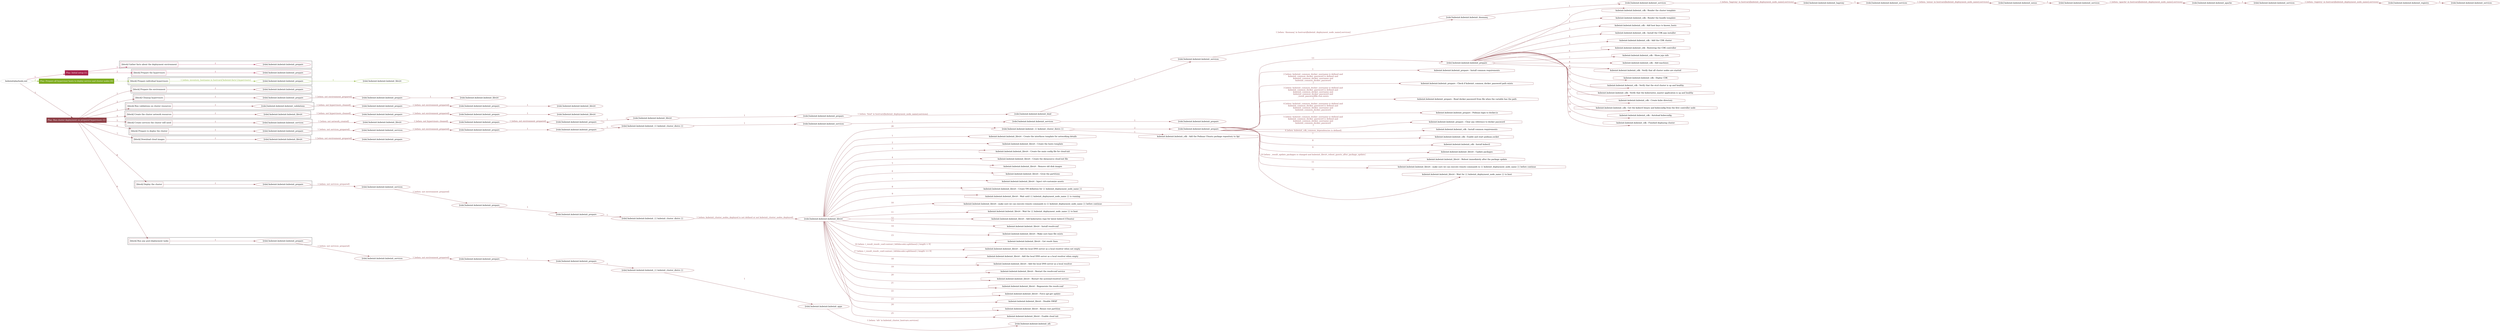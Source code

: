digraph {
	graph [concentrate=true ordering=in rankdir=LR ratio=fill]
	edge [esep=5 sep=10]
	"kubeinit/playbook.yml" [id=root_node style=dotted]
	play_cbe311b7 [label="Play: Initial setup (1)" color="#a8244c" fontcolor="#ffffff" id=play_cbe311b7 shape=box style=filled tooltip=localhost]
	"kubeinit/playbook.yml" -> play_cbe311b7 [label="1 " color="#a8244c" fontcolor="#a8244c" id=edge_cbcd5de9 labeltooltip="1 " tooltip="1 "]
	subgraph "kubeinit.kubeinit.kubeinit_prepare" {
		role_ae6cfdb6 [label="[role] kubeinit.kubeinit.kubeinit_prepare" color="#a8244c" id=role_ae6cfdb6 tooltip="kubeinit.kubeinit.kubeinit_prepare"]
	}
	subgraph "kubeinit.kubeinit.kubeinit_prepare" {
		role_f72061f3 [label="[role] kubeinit.kubeinit.kubeinit_prepare" color="#a8244c" id=role_f72061f3 tooltip="kubeinit.kubeinit.kubeinit_prepare"]
	}
	subgraph "Play: Initial setup (1)" {
		play_cbe311b7 -> block_9e59e21f [label=1 color="#a8244c" fontcolor="#a8244c" id=edge_cc084e26 labeltooltip=1 tooltip=1]
		subgraph cluster_block_9e59e21f {
			block_9e59e21f [label="[block] Gather facts about the deployment environment" color="#a8244c" id=block_9e59e21f labeltooltip="Gather facts about the deployment environment" shape=box tooltip="Gather facts about the deployment environment"]
			block_9e59e21f -> role_ae6cfdb6 [label="1 " color="#a8244c" fontcolor="#a8244c" id=edge_7d4eeceb labeltooltip="1 " tooltip="1 "]
		}
		play_cbe311b7 -> block_f51d89a1 [label=2 color="#a8244c" fontcolor="#a8244c" id=edge_2ed73698 labeltooltip=2 tooltip=2]
		subgraph cluster_block_f51d89a1 {
			block_f51d89a1 [label="[block] Prepare the hypervisors" color="#a8244c" id=block_f51d89a1 labeltooltip="Prepare the hypervisors" shape=box tooltip="Prepare the hypervisors"]
			block_f51d89a1 -> role_f72061f3 [label="1 " color="#a8244c" fontcolor="#a8244c" id=edge_647bdab3 labeltooltip="1 " tooltip="1 "]
		}
	}
	play_10e14248 [label="Play: Prepare all hypervisor hosts to deploy service and cluster nodes (0)" color="#7eac20" fontcolor="#ffffff" id=play_10e14248 shape=box style=filled tooltip="Play: Prepare all hypervisor hosts to deploy service and cluster nodes (0)"]
	"kubeinit/playbook.yml" -> play_10e14248 [label="2 " color="#7eac20" fontcolor="#7eac20" id=edge_b44371dd labeltooltip="2 " tooltip="2 "]
	subgraph "kubeinit.kubeinit.kubeinit_libvirt" {
		role_11a3cd1f [label="[role] kubeinit.kubeinit.kubeinit_libvirt" color="#7eac20" id=role_11a3cd1f tooltip="kubeinit.kubeinit.kubeinit_libvirt"]
	}
	subgraph "kubeinit.kubeinit.kubeinit_prepare" {
		role_c5d262b1 [label="[role] kubeinit.kubeinit.kubeinit_prepare" color="#7eac20" id=role_c5d262b1 tooltip="kubeinit.kubeinit.kubeinit_prepare"]
		role_c5d262b1 -> role_11a3cd1f [label="1 " color="#7eac20" fontcolor="#7eac20" id=edge_fdb4a7c6 labeltooltip="1 " tooltip="1 "]
	}
	subgraph "Play: Prepare all hypervisor hosts to deploy service and cluster nodes (0)" {
		play_10e14248 -> block_4fa0911a [label=1 color="#7eac20" fontcolor="#7eac20" id=edge_1b68d0ba labeltooltip=1 tooltip=1]
		subgraph cluster_block_4fa0911a {
			block_4fa0911a [label="[block] Prepare individual hypervisors" color="#7eac20" id=block_4fa0911a labeltooltip="Prepare individual hypervisors" shape=box tooltip="Prepare individual hypervisors"]
			block_4fa0911a -> role_c5d262b1 [label="1 [when: inventory_hostname in hostvars['kubeinit-facts'].hypervisors]" color="#7eac20" fontcolor="#7eac20" id=edge_bceb9c84 labeltooltip="1 [when: inventory_hostname in hostvars['kubeinit-facts'].hypervisors]" tooltip="1 [when: inventory_hostname in hostvars['kubeinit-facts'].hypervisors]"]
		}
	}
	play_73b942e3 [label="Play: Run cluster deployment on prepared hypervisors (1)" color="#8d3f46" fontcolor="#ffffff" id=play_73b942e3 shape=box style=filled tooltip=localhost]
	"kubeinit/playbook.yml" -> play_73b942e3 [label="3 " color="#8d3f46" fontcolor="#8d3f46" id=edge_1da8d1e5 labeltooltip="3 " tooltip="3 "]
	subgraph "kubeinit.kubeinit.kubeinit_prepare" {
		role_de677f0a [label="[role] kubeinit.kubeinit.kubeinit_prepare" color="#8d3f46" id=role_de677f0a tooltip="kubeinit.kubeinit.kubeinit_prepare"]
	}
	subgraph "kubeinit.kubeinit.kubeinit_libvirt" {
		role_13214894 [label="[role] kubeinit.kubeinit.kubeinit_libvirt" color="#8d3f46" id=role_13214894 tooltip="kubeinit.kubeinit.kubeinit_libvirt"]
	}
	subgraph "kubeinit.kubeinit.kubeinit_prepare" {
		role_0a374a46 [label="[role] kubeinit.kubeinit.kubeinit_prepare" color="#8d3f46" id=role_0a374a46 tooltip="kubeinit.kubeinit.kubeinit_prepare"]
		role_0a374a46 -> role_13214894 [label="1 " color="#8d3f46" fontcolor="#8d3f46" id=edge_d9fead77 labeltooltip="1 " tooltip="1 "]
	}
	subgraph "kubeinit.kubeinit.kubeinit_prepare" {
		role_d8f64f5d [label="[role] kubeinit.kubeinit.kubeinit_prepare" color="#8d3f46" id=role_d8f64f5d tooltip="kubeinit.kubeinit.kubeinit_prepare"]
		role_d8f64f5d -> role_0a374a46 [label="1 [when: not environment_prepared]" color="#8d3f46" fontcolor="#8d3f46" id=edge_cd46ca95 labeltooltip="1 [when: not environment_prepared]" tooltip="1 [when: not environment_prepared]"]
	}
	subgraph "kubeinit.kubeinit.kubeinit_libvirt" {
		role_0c1b272f [label="[role] kubeinit.kubeinit.kubeinit_libvirt" color="#8d3f46" id=role_0c1b272f tooltip="kubeinit.kubeinit.kubeinit_libvirt"]
	}
	subgraph "kubeinit.kubeinit.kubeinit_prepare" {
		role_38345d04 [label="[role] kubeinit.kubeinit.kubeinit_prepare" color="#8d3f46" id=role_38345d04 tooltip="kubeinit.kubeinit.kubeinit_prepare"]
		role_38345d04 -> role_0c1b272f [label="1 " color="#8d3f46" fontcolor="#8d3f46" id=edge_3abd82e1 labeltooltip="1 " tooltip="1 "]
	}
	subgraph "kubeinit.kubeinit.kubeinit_prepare" {
		role_b32747cd [label="[role] kubeinit.kubeinit.kubeinit_prepare" color="#8d3f46" id=role_b32747cd tooltip="kubeinit.kubeinit.kubeinit_prepare"]
		role_b32747cd -> role_38345d04 [label="1 [when: not environment_prepared]" color="#8d3f46" fontcolor="#8d3f46" id=edge_08ddd37b labeltooltip="1 [when: not environment_prepared]" tooltip="1 [when: not environment_prepared]"]
	}
	subgraph "kubeinit.kubeinit.kubeinit_validations" {
		role_4da7afc8 [label="[role] kubeinit.kubeinit.kubeinit_validations" color="#8d3f46" id=role_4da7afc8 tooltip="kubeinit.kubeinit.kubeinit_validations"]
		role_4da7afc8 -> role_b32747cd [label="1 [when: not hypervisors_cleaned]" color="#8d3f46" fontcolor="#8d3f46" id=edge_e980e703 labeltooltip="1 [when: not hypervisors_cleaned]" tooltip="1 [when: not hypervisors_cleaned]"]
	}
	subgraph "kubeinit.kubeinit.kubeinit_libvirt" {
		role_c41beb47 [label="[role] kubeinit.kubeinit.kubeinit_libvirt" color="#8d3f46" id=role_c41beb47 tooltip="kubeinit.kubeinit.kubeinit_libvirt"]
	}
	subgraph "kubeinit.kubeinit.kubeinit_prepare" {
		role_499c8e4d [label="[role] kubeinit.kubeinit.kubeinit_prepare" color="#8d3f46" id=role_499c8e4d tooltip="kubeinit.kubeinit.kubeinit_prepare"]
		role_499c8e4d -> role_c41beb47 [label="1 " color="#8d3f46" fontcolor="#8d3f46" id=edge_33dc2b75 labeltooltip="1 " tooltip="1 "]
	}
	subgraph "kubeinit.kubeinit.kubeinit_prepare" {
		role_348c8c3e [label="[role] kubeinit.kubeinit.kubeinit_prepare" color="#8d3f46" id=role_348c8c3e tooltip="kubeinit.kubeinit.kubeinit_prepare"]
		role_348c8c3e -> role_499c8e4d [label="1 [when: not environment_prepared]" color="#8d3f46" fontcolor="#8d3f46" id=edge_af8f1fc4 labeltooltip="1 [when: not environment_prepared]" tooltip="1 [when: not environment_prepared]"]
	}
	subgraph "kubeinit.kubeinit.kubeinit_libvirt" {
		role_5794632e [label="[role] kubeinit.kubeinit.kubeinit_libvirt" color="#8d3f46" id=role_5794632e tooltip="kubeinit.kubeinit.kubeinit_libvirt"]
		role_5794632e -> role_348c8c3e [label="1 [when: not hypervisors_cleaned]" color="#8d3f46" fontcolor="#8d3f46" id=edge_4f0a78a0 labeltooltip="1 [when: not hypervisors_cleaned]" tooltip="1 [when: not hypervisors_cleaned]"]
	}
	subgraph "kubeinit.kubeinit.kubeinit_services" {
		role_b8e4014d [label="[role] kubeinit.kubeinit.kubeinit_services" color="#8d3f46" id=role_b8e4014d tooltip="kubeinit.kubeinit.kubeinit_services"]
	}
	subgraph "kubeinit.kubeinit.kubeinit_registry" {
		role_8838bd39 [label="[role] kubeinit.kubeinit.kubeinit_registry" color="#8d3f46" id=role_8838bd39 tooltip="kubeinit.kubeinit.kubeinit_registry"]
		role_8838bd39 -> role_b8e4014d [label="1 " color="#8d3f46" fontcolor="#8d3f46" id=edge_a4e2fc4f labeltooltip="1 " tooltip="1 "]
	}
	subgraph "kubeinit.kubeinit.kubeinit_services" {
		role_5634eab2 [label="[role] kubeinit.kubeinit.kubeinit_services" color="#8d3f46" id=role_5634eab2 tooltip="kubeinit.kubeinit.kubeinit_services"]
		role_5634eab2 -> role_8838bd39 [label="1 [when: 'registry' in hostvars[kubeinit_deployment_node_name].services]" color="#8d3f46" fontcolor="#8d3f46" id=edge_e9eacb43 labeltooltip="1 [when: 'registry' in hostvars[kubeinit_deployment_node_name].services]" tooltip="1 [when: 'registry' in hostvars[kubeinit_deployment_node_name].services]"]
	}
	subgraph "kubeinit.kubeinit.kubeinit_apache" {
		role_17596a66 [label="[role] kubeinit.kubeinit.kubeinit_apache" color="#8d3f46" id=role_17596a66 tooltip="kubeinit.kubeinit.kubeinit_apache"]
		role_17596a66 -> role_5634eab2 [label="1 " color="#8d3f46" fontcolor="#8d3f46" id=edge_ec93b4b1 labeltooltip="1 " tooltip="1 "]
	}
	subgraph "kubeinit.kubeinit.kubeinit_services" {
		role_6092bd5a [label="[role] kubeinit.kubeinit.kubeinit_services" color="#8d3f46" id=role_6092bd5a tooltip="kubeinit.kubeinit.kubeinit_services"]
		role_6092bd5a -> role_17596a66 [label="1 [when: 'apache' in hostvars[kubeinit_deployment_node_name].services]" color="#8d3f46" fontcolor="#8d3f46" id=edge_3b61a75d labeltooltip="1 [when: 'apache' in hostvars[kubeinit_deployment_node_name].services]" tooltip="1 [when: 'apache' in hostvars[kubeinit_deployment_node_name].services]"]
	}
	subgraph "kubeinit.kubeinit.kubeinit_nexus" {
		role_d3aba998 [label="[role] kubeinit.kubeinit.kubeinit_nexus" color="#8d3f46" id=role_d3aba998 tooltip="kubeinit.kubeinit.kubeinit_nexus"]
		role_d3aba998 -> role_6092bd5a [label="1 " color="#8d3f46" fontcolor="#8d3f46" id=edge_1aac53cb labeltooltip="1 " tooltip="1 "]
	}
	subgraph "kubeinit.kubeinit.kubeinit_services" {
		role_e2b1d062 [label="[role] kubeinit.kubeinit.kubeinit_services" color="#8d3f46" id=role_e2b1d062 tooltip="kubeinit.kubeinit.kubeinit_services"]
		role_e2b1d062 -> role_d3aba998 [label="1 [when: 'nexus' in hostvars[kubeinit_deployment_node_name].services]" color="#8d3f46" fontcolor="#8d3f46" id=edge_af476bed labeltooltip="1 [when: 'nexus' in hostvars[kubeinit_deployment_node_name].services]" tooltip="1 [when: 'nexus' in hostvars[kubeinit_deployment_node_name].services]"]
	}
	subgraph "kubeinit.kubeinit.kubeinit_haproxy" {
		role_4ab1a770 [label="[role] kubeinit.kubeinit.kubeinit_haproxy" color="#8d3f46" id=role_4ab1a770 tooltip="kubeinit.kubeinit.kubeinit_haproxy"]
		role_4ab1a770 -> role_e2b1d062 [label="1 " color="#8d3f46" fontcolor="#8d3f46" id=edge_3424b82e labeltooltip="1 " tooltip="1 "]
	}
	subgraph "kubeinit.kubeinit.kubeinit_services" {
		role_86e7b391 [label="[role] kubeinit.kubeinit.kubeinit_services" color="#8d3f46" id=role_86e7b391 tooltip="kubeinit.kubeinit.kubeinit_services"]
		role_86e7b391 -> role_4ab1a770 [label="1 [when: 'haproxy' in hostvars[kubeinit_deployment_node_name].services]" color="#8d3f46" fontcolor="#8d3f46" id=edge_3c4f357e labeltooltip="1 [when: 'haproxy' in hostvars[kubeinit_deployment_node_name].services]" tooltip="1 [when: 'haproxy' in hostvars[kubeinit_deployment_node_name].services]"]
	}
	subgraph "kubeinit.kubeinit.kubeinit_dnsmasq" {
		role_d9163dbf [label="[role] kubeinit.kubeinit.kubeinit_dnsmasq" color="#8d3f46" id=role_d9163dbf tooltip="kubeinit.kubeinit.kubeinit_dnsmasq"]
		role_d9163dbf -> role_86e7b391 [label="1 " color="#8d3f46" fontcolor="#8d3f46" id=edge_97bcaf39 labeltooltip="1 " tooltip="1 "]
	}
	subgraph "kubeinit.kubeinit.kubeinit_services" {
		role_04327e27 [label="[role] kubeinit.kubeinit.kubeinit_services" color="#8d3f46" id=role_04327e27 tooltip="kubeinit.kubeinit.kubeinit_services"]
		role_04327e27 -> role_d9163dbf [label="1 [when: 'dnsmasq' in hostvars[kubeinit_deployment_node_name].services]" color="#8d3f46" fontcolor="#8d3f46" id=edge_284f6b77 labeltooltip="1 [when: 'dnsmasq' in hostvars[kubeinit_deployment_node_name].services]" tooltip="1 [when: 'dnsmasq' in hostvars[kubeinit_deployment_node_name].services]"]
	}
	subgraph "kubeinit.kubeinit.kubeinit_bind" {
		role_ccc7d96c [label="[role] kubeinit.kubeinit.kubeinit_bind" color="#8d3f46" id=role_ccc7d96c tooltip="kubeinit.kubeinit.kubeinit_bind"]
		role_ccc7d96c -> role_04327e27 [label="1 " color="#8d3f46" fontcolor="#8d3f46" id=edge_d3854ee3 labeltooltip="1 " tooltip="1 "]
	}
	subgraph "kubeinit.kubeinit.kubeinit_prepare" {
		role_86efae48 [label="[role] kubeinit.kubeinit.kubeinit_prepare" color="#8d3f46" id=role_86efae48 tooltip="kubeinit.kubeinit.kubeinit_prepare"]
		role_86efae48 -> role_ccc7d96c [label="1 [when: 'bind' in hostvars[kubeinit_deployment_node_name].services]" color="#8d3f46" fontcolor="#8d3f46" id=edge_f261c4dc labeltooltip="1 [when: 'bind' in hostvars[kubeinit_deployment_node_name].services]" tooltip="1 [when: 'bind' in hostvars[kubeinit_deployment_node_name].services]"]
	}
	subgraph "kubeinit.kubeinit.kubeinit_libvirt" {
		role_4594038a [label="[role] kubeinit.kubeinit.kubeinit_libvirt" color="#8d3f46" id=role_4594038a tooltip="kubeinit.kubeinit.kubeinit_libvirt"]
		role_4594038a -> role_86efae48 [label="1 " color="#8d3f46" fontcolor="#8d3f46" id=edge_c798eca1 labeltooltip="1 " tooltip="1 "]
	}
	subgraph "kubeinit.kubeinit.kubeinit_prepare" {
		role_a6f9af6c [label="[role] kubeinit.kubeinit.kubeinit_prepare" color="#8d3f46" id=role_a6f9af6c tooltip="kubeinit.kubeinit.kubeinit_prepare"]
		role_a6f9af6c -> role_4594038a [label="1 " color="#8d3f46" fontcolor="#8d3f46" id=edge_ff04621d labeltooltip="1 " tooltip="1 "]
	}
	subgraph "kubeinit.kubeinit.kubeinit_prepare" {
		role_09833595 [label="[role] kubeinit.kubeinit.kubeinit_prepare" color="#8d3f46" id=role_09833595 tooltip="kubeinit.kubeinit.kubeinit_prepare"]
		role_09833595 -> role_a6f9af6c [label="1 [when: not environment_prepared]" color="#8d3f46" fontcolor="#8d3f46" id=edge_bde5966e labeltooltip="1 [when: not environment_prepared]" tooltip="1 [when: not environment_prepared]"]
	}
	subgraph "kubeinit.kubeinit.kubeinit_libvirt" {
		role_3f6e6fa9 [label="[role] kubeinit.kubeinit.kubeinit_libvirt" color="#8d3f46" id=role_3f6e6fa9 tooltip="kubeinit.kubeinit.kubeinit_libvirt"]
		role_3f6e6fa9 -> role_09833595 [label="1 [when: not hypervisors_cleaned]" color="#8d3f46" fontcolor="#8d3f46" id=edge_dadb3c11 labeltooltip="1 [when: not hypervisors_cleaned]" tooltip="1 [when: not hypervisors_cleaned]"]
	}
	subgraph "kubeinit.kubeinit.kubeinit_services" {
		role_2c1ac151 [label="[role] kubeinit.kubeinit.kubeinit_services" color="#8d3f46" id=role_2c1ac151 tooltip="kubeinit.kubeinit.kubeinit_services"]
		role_2c1ac151 -> role_3f6e6fa9 [label="1 [when: not network_created]" color="#8d3f46" fontcolor="#8d3f46" id=edge_a0dad7bc labeltooltip="1 [when: not network_created]" tooltip="1 [when: not network_created]"]
	}
	subgraph "kubeinit.kubeinit.kubeinit_prepare" {
		role_70e6bde9 [label="[role] kubeinit.kubeinit.kubeinit_prepare" color="#8d3f46" id=role_70e6bde9 tooltip="kubeinit.kubeinit.kubeinit_prepare"]
	}
	subgraph "kubeinit.kubeinit.kubeinit_services" {
		role_436db8c5 [label="[role] kubeinit.kubeinit.kubeinit_services" color="#8d3f46" id=role_436db8c5 tooltip="kubeinit.kubeinit.kubeinit_services"]
		role_436db8c5 -> role_70e6bde9 [label="1 " color="#8d3f46" fontcolor="#8d3f46" id=edge_ee162e47 labeltooltip="1 " tooltip="1 "]
	}
	subgraph "kubeinit.kubeinit.kubeinit_services" {
		role_26bed177 [label="[role] kubeinit.kubeinit.kubeinit_services" color="#8d3f46" id=role_26bed177 tooltip="kubeinit.kubeinit.kubeinit_services"]
		role_26bed177 -> role_436db8c5 [label="1 " color="#8d3f46" fontcolor="#8d3f46" id=edge_b3f8887d labeltooltip="1 " tooltip="1 "]
	}
	subgraph "kubeinit.kubeinit.kubeinit_{{ kubeinit_cluster_distro }}" {
		role_f90986b7 [label="[role] kubeinit.kubeinit.kubeinit_{{ kubeinit_cluster_distro }}" color="#8d3f46" id=role_f90986b7 tooltip="kubeinit.kubeinit.kubeinit_{{ kubeinit_cluster_distro }}"]
		role_f90986b7 -> role_26bed177 [label="1 " color="#8d3f46" fontcolor="#8d3f46" id=edge_7cd4b60e labeltooltip="1 " tooltip="1 "]
	}
	subgraph "kubeinit.kubeinit.kubeinit_prepare" {
		role_e6773c16 [label="[role] kubeinit.kubeinit.kubeinit_prepare" color="#8d3f46" id=role_e6773c16 tooltip="kubeinit.kubeinit.kubeinit_prepare"]
		role_e6773c16 -> role_f90986b7 [label="1 " color="#8d3f46" fontcolor="#8d3f46" id=edge_fd27ee39 labeltooltip="1 " tooltip="1 "]
	}
	subgraph "kubeinit.kubeinit.kubeinit_prepare" {
		role_a82cdcdc [label="[role] kubeinit.kubeinit.kubeinit_prepare" color="#8d3f46" id=role_a82cdcdc tooltip="kubeinit.kubeinit.kubeinit_prepare"]
		role_a82cdcdc -> role_e6773c16 [label="1 " color="#8d3f46" fontcolor="#8d3f46" id=edge_98c8e7d7 labeltooltip="1 " tooltip="1 "]
	}
	subgraph "kubeinit.kubeinit.kubeinit_services" {
		role_990dd08f [label="[role] kubeinit.kubeinit.kubeinit_services" color="#8d3f46" id=role_990dd08f tooltip="kubeinit.kubeinit.kubeinit_services"]
		role_990dd08f -> role_a82cdcdc [label="1 [when: not environment_prepared]" color="#8d3f46" fontcolor="#8d3f46" id=edge_13fa9e90 labeltooltip="1 [when: not environment_prepared]" tooltip="1 [when: not environment_prepared]"]
	}
	subgraph "kubeinit.kubeinit.kubeinit_prepare" {
		role_c4b78fcf [label="[role] kubeinit.kubeinit.kubeinit_prepare" color="#8d3f46" id=role_c4b78fcf tooltip="kubeinit.kubeinit.kubeinit_prepare"]
		role_c4b78fcf -> role_990dd08f [label="1 [when: not services_prepared]" color="#8d3f46" fontcolor="#8d3f46" id=edge_0d14a10e labeltooltip="1 [when: not services_prepared]" tooltip="1 [when: not services_prepared]"]
	}
	subgraph "kubeinit.kubeinit.kubeinit_prepare" {
		role_a7556059 [label="[role] kubeinit.kubeinit.kubeinit_prepare" color="#8d3f46" id=role_a7556059 tooltip="kubeinit.kubeinit.kubeinit_prepare"]
	}
	subgraph "kubeinit.kubeinit.kubeinit_libvirt" {
		role_f6e0e811 [label="[role] kubeinit.kubeinit.kubeinit_libvirt" color="#8d3f46" id=role_f6e0e811 tooltip="kubeinit.kubeinit.kubeinit_libvirt"]
		role_f6e0e811 -> role_a7556059 [label="1 [when: not environment_prepared]" color="#8d3f46" fontcolor="#8d3f46" id=edge_e9e77452 labeltooltip="1 [when: not environment_prepared]" tooltip="1 [when: not environment_prepared]"]
	}
	subgraph "kubeinit.kubeinit.kubeinit_prepare" {
		role_6143902e [label="[role] kubeinit.kubeinit.kubeinit_prepare" color="#8d3f46" id=role_6143902e tooltip="kubeinit.kubeinit.kubeinit_prepare"]
		task_4c3941ea [label="kubeinit.kubeinit.kubeinit_cdk : Render the cluster template" color="#8d3f46" id=task_4c3941ea shape=octagon tooltip="kubeinit.kubeinit.kubeinit_cdk : Render the cluster template"]
		role_6143902e -> task_4c3941ea [label="1 " color="#8d3f46" fontcolor="#8d3f46" id=edge_3fbb9b1c labeltooltip="1 " tooltip="1 "]
		task_4d4be6be [label="kubeinit.kubeinit.kubeinit_cdk : Render the bundle template" color="#8d3f46" id=task_4d4be6be shape=octagon tooltip="kubeinit.kubeinit.kubeinit_cdk : Render the bundle template"]
		role_6143902e -> task_4d4be6be [label="2 " color="#8d3f46" fontcolor="#8d3f46" id=edge_0a9908af labeltooltip="2 " tooltip="2 "]
		task_cb6e36b5 [label="kubeinit.kubeinit.kubeinit_cdk : Add host keys to known_hosts" color="#8d3f46" id=task_cb6e36b5 shape=octagon tooltip="kubeinit.kubeinit.kubeinit_cdk : Add host keys to known_hosts"]
		role_6143902e -> task_cb6e36b5 [label="3 " color="#8d3f46" fontcolor="#8d3f46" id=edge_9e86971e labeltooltip="3 " tooltip="3 "]
		task_50efc0fb [label="kubeinit.kubeinit.kubeinit_cdk : Install the CDK juju installer" color="#8d3f46" id=task_50efc0fb shape=octagon tooltip="kubeinit.kubeinit.kubeinit_cdk : Install the CDK juju installer"]
		role_6143902e -> task_50efc0fb [label="4 " color="#8d3f46" fontcolor="#8d3f46" id=edge_14b4803e labeltooltip="4 " tooltip="4 "]
		task_d0d2592f [label="kubeinit.kubeinit.kubeinit_cdk : Add the CDK cluster" color="#8d3f46" id=task_d0d2592f shape=octagon tooltip="kubeinit.kubeinit.kubeinit_cdk : Add the CDK cluster"]
		role_6143902e -> task_d0d2592f [label="5 " color="#8d3f46" fontcolor="#8d3f46" id=edge_1f0b5195 labeltooltip="5 " tooltip="5 "]
		task_1a9b5c3d [label="kubeinit.kubeinit.kubeinit_cdk : Bootstrap the CDK controller" color="#8d3f46" id=task_1a9b5c3d shape=octagon tooltip="kubeinit.kubeinit.kubeinit_cdk : Bootstrap the CDK controller"]
		role_6143902e -> task_1a9b5c3d [label="6 " color="#8d3f46" fontcolor="#8d3f46" id=edge_5f6677e3 labeltooltip="6 " tooltip="6 "]
		task_b253ae9e [label="kubeinit.kubeinit.kubeinit_cdk : Show juju info" color="#8d3f46" id=task_b253ae9e shape=octagon tooltip="kubeinit.kubeinit.kubeinit_cdk : Show juju info"]
		role_6143902e -> task_b253ae9e [label="7 " color="#8d3f46" fontcolor="#8d3f46" id=edge_2636e434 labeltooltip="7 " tooltip="7 "]
		task_08b69ec3 [label="kubeinit.kubeinit.kubeinit_cdk : Add machines" color="#8d3f46" id=task_08b69ec3 shape=octagon tooltip="kubeinit.kubeinit.kubeinit_cdk : Add machines"]
		role_6143902e -> task_08b69ec3 [label="8 " color="#8d3f46" fontcolor="#8d3f46" id=edge_868ead7d labeltooltip="8 " tooltip="8 "]
		task_64691341 [label="kubeinit.kubeinit.kubeinit_cdk : Verify that all cluster nodes are started" color="#8d3f46" id=task_64691341 shape=octagon tooltip="kubeinit.kubeinit.kubeinit_cdk : Verify that all cluster nodes are started"]
		role_6143902e -> task_64691341 [label="9 " color="#8d3f46" fontcolor="#8d3f46" id=edge_1c490bce labeltooltip="9 " tooltip="9 "]
		task_cd089964 [label="kubeinit.kubeinit.kubeinit_cdk : Deploy CDK" color="#8d3f46" id=task_cd089964 shape=octagon tooltip="kubeinit.kubeinit.kubeinit_cdk : Deploy CDK"]
		role_6143902e -> task_cd089964 [label="10 " color="#8d3f46" fontcolor="#8d3f46" id=edge_9d5527d2 labeltooltip="10 " tooltip="10 "]
		task_0df18c77 [label="kubeinit.kubeinit.kubeinit_cdk : Verify that the etcd cluster is up and healthy" color="#8d3f46" id=task_0df18c77 shape=octagon tooltip="kubeinit.kubeinit.kubeinit_cdk : Verify that the etcd cluster is up and healthy"]
		role_6143902e -> task_0df18c77 [label="11 " color="#8d3f46" fontcolor="#8d3f46" id=edge_e8daeb39 labeltooltip="11 " tooltip="11 "]
		task_f070142a [label="kubeinit.kubeinit.kubeinit_cdk : Verify that the kubernetes_master application is up and healthy" color="#8d3f46" id=task_f070142a shape=octagon tooltip="kubeinit.kubeinit.kubeinit_cdk : Verify that the kubernetes_master application is up and healthy"]
		role_6143902e -> task_f070142a [label="12 " color="#8d3f46" fontcolor="#8d3f46" id=edge_4de12556 labeltooltip="12 " tooltip="12 "]
		task_9ce62f6c [label="kubeinit.kubeinit.kubeinit_cdk : Create kube directory" color="#8d3f46" id=task_9ce62f6c shape=octagon tooltip="kubeinit.kubeinit.kubeinit_cdk : Create kube directory"]
		role_6143902e -> task_9ce62f6c [label="13 " color="#8d3f46" fontcolor="#8d3f46" id=edge_310711a6 labeltooltip="13 " tooltip="13 "]
		task_840ff112 [label="kubeinit.kubeinit.kubeinit_cdk : Get the kubectl binary and kubeconfig from the first controller node" color="#8d3f46" id=task_840ff112 shape=octagon tooltip="kubeinit.kubeinit.kubeinit_cdk : Get the kubectl binary and kubeconfig from the first controller node"]
		role_6143902e -> task_840ff112 [label="14 " color="#8d3f46" fontcolor="#8d3f46" id=edge_18ad6d75 labeltooltip="14 " tooltip="14 "]
		task_21be0ffc [label="kubeinit.kubeinit.kubeinit_cdk : Autoload kubeconfig" color="#8d3f46" id=task_21be0ffc shape=octagon tooltip="kubeinit.kubeinit.kubeinit_cdk : Autoload kubeconfig"]
		role_6143902e -> task_21be0ffc [label="15 " color="#8d3f46" fontcolor="#8d3f46" id=edge_f4a53ec9 labeltooltip="15 " tooltip="15 "]
		task_e5560c33 [label="kubeinit.kubeinit.kubeinit_cdk : Finished deploying cluster" color="#8d3f46" id=task_e5560c33 shape=octagon tooltip="kubeinit.kubeinit.kubeinit_cdk : Finished deploying cluster"]
		role_6143902e -> task_e5560c33 [label="16 " color="#8d3f46" fontcolor="#8d3f46" id=edge_01d3a4d3 labeltooltip="16 " tooltip="16 "]
	}
	subgraph "kubeinit.kubeinit.kubeinit_prepare" {
		role_b7f59d35 [label="[role] kubeinit.kubeinit.kubeinit_prepare" color="#8d3f46" id=role_b7f59d35 tooltip="kubeinit.kubeinit.kubeinit_prepare"]
		task_ac194ad5 [label="kubeinit.kubeinit.kubeinit_prepare : Install common requirements" color="#8d3f46" id=task_ac194ad5 shape=octagon tooltip="kubeinit.kubeinit.kubeinit_prepare : Install common requirements"]
		role_b7f59d35 -> task_ac194ad5 [label="1 " color="#8d3f46" fontcolor="#8d3f46" id=edge_60687169 labeltooltip="1 " tooltip="1 "]
		task_15c667ae [label="kubeinit.kubeinit.kubeinit_prepare : Check if kubeinit_common_docker_password path exists" color="#8d3f46" id=task_15c667ae shape=octagon tooltip="kubeinit.kubeinit.kubeinit_prepare : Check if kubeinit_common_docker_password path exists"]
		role_b7f59d35 -> task_15c667ae [label="2 [when: kubeinit_common_docker_username is defined and
kubeinit_common_docker_password is defined and
kubeinit_common_docker_username and
kubeinit_common_docker_password
]" color="#8d3f46" fontcolor="#8d3f46" id=edge_22544d2a labeltooltip="2 [when: kubeinit_common_docker_username is defined and
kubeinit_common_docker_password is defined and
kubeinit_common_docker_username and
kubeinit_common_docker_password
]" tooltip="2 [when: kubeinit_common_docker_username is defined and
kubeinit_common_docker_password is defined and
kubeinit_common_docker_username and
kubeinit_common_docker_password
]"]
		task_38469d9b [label="kubeinit.kubeinit.kubeinit_prepare : Read docker password from file when the variable has the path" color="#8d3f46" id=task_38469d9b shape=octagon tooltip="kubeinit.kubeinit.kubeinit_prepare : Read docker password from file when the variable has the path"]
		role_b7f59d35 -> task_38469d9b [label="3 [when: kubeinit_common_docker_username is defined and
kubeinit_common_docker_password is defined and
kubeinit_common_docker_username and
kubeinit_common_docker_password and
_result_passwordfile.stat.exists
]" color="#8d3f46" fontcolor="#8d3f46" id=edge_c1b88974 labeltooltip="3 [when: kubeinit_common_docker_username is defined and
kubeinit_common_docker_password is defined and
kubeinit_common_docker_username and
kubeinit_common_docker_password and
_result_passwordfile.stat.exists
]" tooltip="3 [when: kubeinit_common_docker_username is defined and
kubeinit_common_docker_password is defined and
kubeinit_common_docker_username and
kubeinit_common_docker_password and
_result_passwordfile.stat.exists
]"]
		task_e5fbb079 [label="kubeinit.kubeinit.kubeinit_prepare : Podman login to docker.io" color="#8d3f46" id=task_e5fbb079 shape=octagon tooltip="kubeinit.kubeinit.kubeinit_prepare : Podman login to docker.io"]
		role_b7f59d35 -> task_e5fbb079 [label="4 [when: kubeinit_common_docker_username is defined and
kubeinit_common_docker_password is defined and
kubeinit_common_docker_username and
kubeinit_common_docker_password
]" color="#8d3f46" fontcolor="#8d3f46" id=edge_d83aab1e labeltooltip="4 [when: kubeinit_common_docker_username is defined and
kubeinit_common_docker_password is defined and
kubeinit_common_docker_username and
kubeinit_common_docker_password
]" tooltip="4 [when: kubeinit_common_docker_username is defined and
kubeinit_common_docker_password is defined and
kubeinit_common_docker_username and
kubeinit_common_docker_password
]"]
		task_17c3074a [label="kubeinit.kubeinit.kubeinit_prepare : Clear any reference to docker password" color="#8d3f46" id=task_17c3074a shape=octagon tooltip="kubeinit.kubeinit.kubeinit_prepare : Clear any reference to docker password"]
		role_b7f59d35 -> task_17c3074a [label="5 [when: kubeinit_common_docker_username is defined and
kubeinit_common_docker_password is defined and
kubeinit_common_docker_username and
kubeinit_common_docker_password
]" color="#8d3f46" fontcolor="#8d3f46" id=edge_4d63225a labeltooltip="5 [when: kubeinit_common_docker_username is defined and
kubeinit_common_docker_password is defined and
kubeinit_common_docker_username and
kubeinit_common_docker_password
]" tooltip="5 [when: kubeinit_common_docker_username is defined and
kubeinit_common_docker_password is defined and
kubeinit_common_docker_username and
kubeinit_common_docker_password
]"]
		task_f0493f46 [label="kubeinit.kubeinit.kubeinit_cdk : Install common requirements" color="#8d3f46" id=task_f0493f46 shape=octagon tooltip="kubeinit.kubeinit.kubeinit_cdk : Install common requirements"]
		role_b7f59d35 -> task_f0493f46 [label="6 [when: kubeinit_cdk_common_dependencies is defined]" color="#8d3f46" fontcolor="#8d3f46" id=edge_7bf9ee3e labeltooltip="6 [when: kubeinit_cdk_common_dependencies is defined]" tooltip="6 [when: kubeinit_cdk_common_dependencies is defined]"]
		task_d617497a [label="kubeinit.kubeinit.kubeinit_cdk : Enable and start podman.socket" color="#8d3f46" id=task_d617497a shape=octagon tooltip="kubeinit.kubeinit.kubeinit_cdk : Enable and start podman.socket"]
		role_b7f59d35 -> task_d617497a [label="7 " color="#8d3f46" fontcolor="#8d3f46" id=edge_40621484 labeltooltip="7 " tooltip="7 "]
		task_cdc6feb0 [label="kubeinit.kubeinit.kubeinit_cdk : Install kubectl" color="#8d3f46" id=task_cdc6feb0 shape=octagon tooltip="kubeinit.kubeinit.kubeinit_cdk : Install kubectl"]
		role_b7f59d35 -> task_cdc6feb0 [label="8 " color="#8d3f46" fontcolor="#8d3f46" id=edge_ad605ec1 labeltooltip="8 " tooltip="8 "]
		task_aeebe5fa [label="kubeinit.kubeinit.kubeinit_libvirt : Update packages" color="#8d3f46" id=task_aeebe5fa shape=octagon tooltip="kubeinit.kubeinit.kubeinit_libvirt : Update packages"]
		role_b7f59d35 -> task_aeebe5fa [label="9 " color="#8d3f46" fontcolor="#8d3f46" id=edge_1cbcc149 labeltooltip="9 " tooltip="9 "]
		task_6a14867e [label="kubeinit.kubeinit.kubeinit_libvirt : Reboot immediately after the package update" color="#8d3f46" id=task_6a14867e shape=octagon tooltip="kubeinit.kubeinit.kubeinit_libvirt : Reboot immediately after the package update"]
		role_b7f59d35 -> task_6a14867e [label="10 [when: _result_update_packages is changed and kubeinit_libvirt_reboot_guests_after_package_update]" color="#8d3f46" fontcolor="#8d3f46" id=edge_659483d6 labeltooltip="10 [when: _result_update_packages is changed and kubeinit_libvirt_reboot_guests_after_package_update]" tooltip="10 [when: _result_update_packages is changed and kubeinit_libvirt_reboot_guests_after_package_update]"]
		task_f8be293c [label="kubeinit.kubeinit.kubeinit_libvirt : make sure we can execute remote commands in {{ kubeinit_deployment_node_name }} before continue" color="#8d3f46" id=task_f8be293c shape=octagon tooltip="kubeinit.kubeinit.kubeinit_libvirt : make sure we can execute remote commands in {{ kubeinit_deployment_node_name }} before continue"]
		role_b7f59d35 -> task_f8be293c [label="11 " color="#8d3f46" fontcolor="#8d3f46" id=edge_5d793208 labeltooltip="11 " tooltip="11 "]
		task_a4f13103 [label="kubeinit.kubeinit.kubeinit_libvirt : Wait for {{ kubeinit_deployment_node_name }} to boot" color="#8d3f46" id=task_a4f13103 shape=octagon tooltip="kubeinit.kubeinit.kubeinit_libvirt : Wait for {{ kubeinit_deployment_node_name }} to boot"]
		role_b7f59d35 -> task_a4f13103 [label="12 " color="#8d3f46" fontcolor="#8d3f46" id=edge_4c294af6 labeltooltip="12 " tooltip="12 "]
		role_b7f59d35 -> role_6143902e [label="13 " color="#8d3f46" fontcolor="#8d3f46" id=edge_44b83a38 labeltooltip="13 " tooltip="13 "]
	}
	subgraph "kubeinit.kubeinit.kubeinit_{{ kubeinit_cluster_distro }}" {
		role_0991217b [label="[role] kubeinit.kubeinit.kubeinit_{{ kubeinit_cluster_distro }}" color="#8d3f46" id=role_0991217b tooltip="kubeinit.kubeinit.kubeinit_{{ kubeinit_cluster_distro }}"]
		task_fe7b6662 [label="kubeinit.kubeinit.kubeinit_cdk : Add the Podman Ubuntu package repository to Apt" color="#8d3f46" id=task_fe7b6662 shape=octagon tooltip="kubeinit.kubeinit.kubeinit_cdk : Add the Podman Ubuntu package repository to Apt"]
		role_0991217b -> task_fe7b6662 [label="1 " color="#8d3f46" fontcolor="#8d3f46" id=edge_77fb12af labeltooltip="1 " tooltip="1 "]
		role_0991217b -> role_b7f59d35 [label="2 " color="#8d3f46" fontcolor="#8d3f46" id=edge_f9b44dc0 labeltooltip="2 " tooltip="2 "]
	}
	subgraph "kubeinit.kubeinit.kubeinit_libvirt" {
		role_05999465 [label="[role] kubeinit.kubeinit.kubeinit_libvirt" color="#8d3f46" id=role_05999465 tooltip="kubeinit.kubeinit.kubeinit_libvirt"]
		task_7cb0451a [label="kubeinit.kubeinit.kubeinit_libvirt : Create the interfaces template for networking details" color="#8d3f46" id=task_7cb0451a shape=octagon tooltip="kubeinit.kubeinit.kubeinit_libvirt : Create the interfaces template for networking details"]
		role_05999465 -> task_7cb0451a [label="1 " color="#8d3f46" fontcolor="#8d3f46" id=edge_78bcdb02 labeltooltip="1 " tooltip="1 "]
		task_73454f05 [label="kubeinit.kubeinit.kubeinit_libvirt : Create the hosts template" color="#8d3f46" id=task_73454f05 shape=octagon tooltip="kubeinit.kubeinit.kubeinit_libvirt : Create the hosts template"]
		role_05999465 -> task_73454f05 [label="2 " color="#8d3f46" fontcolor="#8d3f46" id=edge_764c1e2f labeltooltip="2 " tooltip="2 "]
		task_698b39d2 [label="kubeinit.kubeinit.kubeinit_libvirt : Create the main config file for cloud-init" color="#8d3f46" id=task_698b39d2 shape=octagon tooltip="kubeinit.kubeinit.kubeinit_libvirt : Create the main config file for cloud-init"]
		role_05999465 -> task_698b39d2 [label="3 " color="#8d3f46" fontcolor="#8d3f46" id=edge_75072261 labeltooltip="3 " tooltip="3 "]
		task_1d2d5d52 [label="kubeinit.kubeinit.kubeinit_libvirt : Create the datasource cloud-init file" color="#8d3f46" id=task_1d2d5d52 shape=octagon tooltip="kubeinit.kubeinit.kubeinit_libvirt : Create the datasource cloud-init file"]
		role_05999465 -> task_1d2d5d52 [label="4 " color="#8d3f46" fontcolor="#8d3f46" id=edge_1c6998df labeltooltip="4 " tooltip="4 "]
		task_2a228326 [label="kubeinit.kubeinit.kubeinit_libvirt : Remove old disk images" color="#8d3f46" id=task_2a228326 shape=octagon tooltip="kubeinit.kubeinit.kubeinit_libvirt : Remove old disk images"]
		role_05999465 -> task_2a228326 [label="5 " color="#8d3f46" fontcolor="#8d3f46" id=edge_a20d53c7 labeltooltip="5 " tooltip="5 "]
		task_15af77e1 [label="kubeinit.kubeinit.kubeinit_libvirt : Grow the partitions" color="#8d3f46" id=task_15af77e1 shape=octagon tooltip="kubeinit.kubeinit.kubeinit_libvirt : Grow the partitions"]
		role_05999465 -> task_15af77e1 [label="6 " color="#8d3f46" fontcolor="#8d3f46" id=edge_314c4743 labeltooltip="6 " tooltip="6 "]
		task_57bcd81a [label="kubeinit.kubeinit.kubeinit_libvirt : Inject virt-customize assets" color="#8d3f46" id=task_57bcd81a shape=octagon tooltip="kubeinit.kubeinit.kubeinit_libvirt : Inject virt-customize assets"]
		role_05999465 -> task_57bcd81a [label="7 " color="#8d3f46" fontcolor="#8d3f46" id=edge_f7fa720e labeltooltip="7 " tooltip="7 "]
		task_059f888a [label="kubeinit.kubeinit.kubeinit_libvirt : Create VM definition for {{ kubeinit_deployment_node_name }}" color="#8d3f46" id=task_059f888a shape=octagon tooltip="kubeinit.kubeinit.kubeinit_libvirt : Create VM definition for {{ kubeinit_deployment_node_name }}"]
		role_05999465 -> task_059f888a [label="8 " color="#8d3f46" fontcolor="#8d3f46" id=edge_bb2b6b23 labeltooltip="8 " tooltip="8 "]
		task_7ca7fb84 [label="kubeinit.kubeinit.kubeinit_libvirt : Wait until {{ kubeinit_deployment_node_name }} is running" color="#8d3f46" id=task_7ca7fb84 shape=octagon tooltip="kubeinit.kubeinit.kubeinit_libvirt : Wait until {{ kubeinit_deployment_node_name }} is running"]
		role_05999465 -> task_7ca7fb84 [label="9 " color="#8d3f46" fontcolor="#8d3f46" id=edge_7b7f6b08 labeltooltip="9 " tooltip="9 "]
		task_f1905be2 [label="kubeinit.kubeinit.kubeinit_libvirt : make sure we can execute remote commands in {{ kubeinit_deployment_node_name }} before continue" color="#8d3f46" id=task_f1905be2 shape=octagon tooltip="kubeinit.kubeinit.kubeinit_libvirt : make sure we can execute remote commands in {{ kubeinit_deployment_node_name }} before continue"]
		role_05999465 -> task_f1905be2 [label="10 " color="#8d3f46" fontcolor="#8d3f46" id=edge_7177d422 labeltooltip="10 " tooltip="10 "]
		task_ac636cdb [label="kubeinit.kubeinit.kubeinit_libvirt : Wait for {{ kubeinit_deployment_node_name }} to boot" color="#8d3f46" id=task_ac636cdb shape=octagon tooltip="kubeinit.kubeinit.kubeinit_libvirt : Wait for {{ kubeinit_deployment_node_name }} to boot"]
		role_05999465 -> task_ac636cdb [label="11 " color="#8d3f46" fontcolor="#8d3f46" id=edge_9b883597 labeltooltip="11 " tooltip="11 "]
		task_43aef32b [label="kubeinit.kubeinit.kubeinit_libvirt : Add kubernetes repo for latest kubectl (Ubuntu)" color="#8d3f46" id=task_43aef32b shape=octagon tooltip="kubeinit.kubeinit.kubeinit_libvirt : Add kubernetes repo for latest kubectl (Ubuntu)"]
		role_05999465 -> task_43aef32b [label="12 " color="#8d3f46" fontcolor="#8d3f46" id=edge_a583968e labeltooltip="12 " tooltip="12 "]
		task_f283a16f [label="kubeinit.kubeinit.kubeinit_libvirt : Install resolvconf" color="#8d3f46" id=task_f283a16f shape=octagon tooltip="kubeinit.kubeinit.kubeinit_libvirt : Install resolvconf"]
		role_05999465 -> task_f283a16f [label="13 " color="#8d3f46" fontcolor="#8d3f46" id=edge_e2a46f5b labeltooltip="13 " tooltip="13 "]
		task_2e274df8 [label="kubeinit.kubeinit.kubeinit_libvirt : Make sure base file exists" color="#8d3f46" id=task_2e274df8 shape=octagon tooltip="kubeinit.kubeinit.kubeinit_libvirt : Make sure base file exists"]
		role_05999465 -> task_2e274df8 [label="14 " color="#8d3f46" fontcolor="#8d3f46" id=edge_e695f58a labeltooltip="14 " tooltip="14 "]
		task_32e7698a [label="kubeinit.kubeinit.kubeinit_libvirt : Get resolv lines" color="#8d3f46" id=task_32e7698a shape=octagon tooltip="kubeinit.kubeinit.kubeinit_libvirt : Get resolv lines"]
		role_05999465 -> task_32e7698a [label="15 " color="#8d3f46" fontcolor="#8d3f46" id=edge_2ae29566 labeltooltip="15 " tooltip="15 "]
		task_daffc6f7 [label="kubeinit.kubeinit.kubeinit_libvirt : Add the local DNS server as a local resolver when not empty" color="#8d3f46" id=task_daffc6f7 shape=octagon tooltip="kubeinit.kubeinit.kubeinit_libvirt : Add the local DNS server as a local resolver when not empty"]
		role_05999465 -> task_daffc6f7 [label="16 [when: (_result_resolv_conf.content | b64decode).splitlines() | length > 0]" color="#8d3f46" fontcolor="#8d3f46" id=edge_1d1e8b41 labeltooltip="16 [when: (_result_resolv_conf.content | b64decode).splitlines() | length > 0]" tooltip="16 [when: (_result_resolv_conf.content | b64decode).splitlines() | length > 0]"]
		task_86696cdf [label="kubeinit.kubeinit.kubeinit_libvirt : Add the local DNS server as a local resolver when empty" color="#8d3f46" id=task_86696cdf shape=octagon tooltip="kubeinit.kubeinit.kubeinit_libvirt : Add the local DNS server as a local resolver when empty"]
		role_05999465 -> task_86696cdf [label="17 [when: (_result_resolv_conf.content | b64decode).splitlines() | length == 0]" color="#8d3f46" fontcolor="#8d3f46" id=edge_1ab2800d labeltooltip="17 [when: (_result_resolv_conf.content | b64decode).splitlines() | length == 0]" tooltip="17 [when: (_result_resolv_conf.content | b64decode).splitlines() | length == 0]"]
		task_20766b2b [label="kubeinit.kubeinit.kubeinit_libvirt : Add the local DNS server as a local resolver" color="#8d3f46" id=task_20766b2b shape=octagon tooltip="kubeinit.kubeinit.kubeinit_libvirt : Add the local DNS server as a local resolver"]
		role_05999465 -> task_20766b2b [label="18 " color="#8d3f46" fontcolor="#8d3f46" id=edge_91c30d7b labeltooltip="18 " tooltip="18 "]
		task_169505c1 [label="kubeinit.kubeinit.kubeinit_libvirt : Restart the resolvconf service" color="#8d3f46" id=task_169505c1 shape=octagon tooltip="kubeinit.kubeinit.kubeinit_libvirt : Restart the resolvconf service"]
		role_05999465 -> task_169505c1 [label="19 " color="#8d3f46" fontcolor="#8d3f46" id=edge_2a2b41a8 labeltooltip="19 " tooltip="19 "]
		task_e72203b6 [label="kubeinit.kubeinit.kubeinit_libvirt : Restart the systemd-resolved service" color="#8d3f46" id=task_e72203b6 shape=octagon tooltip="kubeinit.kubeinit.kubeinit_libvirt : Restart the systemd-resolved service"]
		role_05999465 -> task_e72203b6 [label="20 " color="#8d3f46" fontcolor="#8d3f46" id=edge_5331d63d labeltooltip="20 " tooltip="20 "]
		task_76066431 [label="kubeinit.kubeinit.kubeinit_libvirt : Regenerate the resolv.conf" color="#8d3f46" id=task_76066431 shape=octagon tooltip="kubeinit.kubeinit.kubeinit_libvirt : Regenerate the resolv.conf"]
		role_05999465 -> task_76066431 [label="21 " color="#8d3f46" fontcolor="#8d3f46" id=edge_d41e1df8 labeltooltip="21 " tooltip="21 "]
		task_66319f99 [label="kubeinit.kubeinit.kubeinit_libvirt : Force apt-get update" color="#8d3f46" id=task_66319f99 shape=octagon tooltip="kubeinit.kubeinit.kubeinit_libvirt : Force apt-get update"]
		role_05999465 -> task_66319f99 [label="22 " color="#8d3f46" fontcolor="#8d3f46" id=edge_d616e918 labeltooltip="22 " tooltip="22 "]
		task_9fab2a8f [label="kubeinit.kubeinit.kubeinit_libvirt : Disable SWAP" color="#8d3f46" id=task_9fab2a8f shape=octagon tooltip="kubeinit.kubeinit.kubeinit_libvirt : Disable SWAP"]
		role_05999465 -> task_9fab2a8f [label="23 " color="#8d3f46" fontcolor="#8d3f46" id=edge_922d8e60 labeltooltip="23 " tooltip="23 "]
		task_faf3895d [label="kubeinit.kubeinit.kubeinit_libvirt : Resize root partition" color="#8d3f46" id=task_faf3895d shape=octagon tooltip="kubeinit.kubeinit.kubeinit_libvirt : Resize root partition"]
		role_05999465 -> task_faf3895d [label="24 " color="#8d3f46" fontcolor="#8d3f46" id=edge_ca16be44 labeltooltip="24 " tooltip="24 "]
		task_966c7e0b [label="kubeinit.kubeinit.kubeinit_libvirt : Enable cloud init" color="#8d3f46" id=task_966c7e0b shape=octagon tooltip="kubeinit.kubeinit.kubeinit_libvirt : Enable cloud init"]
		role_05999465 -> task_966c7e0b [label="25 " color="#8d3f46" fontcolor="#8d3f46" id=edge_d024e563 labeltooltip="25 " tooltip="25 "]
		role_05999465 -> role_0991217b [label="26 " color="#8d3f46" fontcolor="#8d3f46" id=edge_9898e924 labeltooltip="26 " tooltip="26 "]
	}
	subgraph "kubeinit.kubeinit.kubeinit_{{ kubeinit_cluster_distro }}" {
		role_de7fa645 [label="[role] kubeinit.kubeinit.kubeinit_{{ kubeinit_cluster_distro }}" color="#8d3f46" id=role_de7fa645 tooltip="kubeinit.kubeinit.kubeinit_{{ kubeinit_cluster_distro }}"]
		role_de7fa645 -> role_05999465 [label="1 [when: kubeinit_cluster_nodes_deployed is not defined or not kubeinit_cluster_nodes_deployed]" color="#8d3f46" fontcolor="#8d3f46" id=edge_32ec9465 labeltooltip="1 [when: kubeinit_cluster_nodes_deployed is not defined or not kubeinit_cluster_nodes_deployed]" tooltip="1 [when: kubeinit_cluster_nodes_deployed is not defined or not kubeinit_cluster_nodes_deployed]"]
	}
	subgraph "kubeinit.kubeinit.kubeinit_prepare" {
		role_1e55c75d [label="[role] kubeinit.kubeinit.kubeinit_prepare" color="#8d3f46" id=role_1e55c75d tooltip="kubeinit.kubeinit.kubeinit_prepare"]
		role_1e55c75d -> role_de7fa645 [label="1 " color="#8d3f46" fontcolor="#8d3f46" id=edge_b91758e1 labeltooltip="1 " tooltip="1 "]
	}
	subgraph "kubeinit.kubeinit.kubeinit_prepare" {
		role_9f5b8b8c [label="[role] kubeinit.kubeinit.kubeinit_prepare" color="#8d3f46" id=role_9f5b8b8c tooltip="kubeinit.kubeinit.kubeinit_prepare"]
		role_9f5b8b8c -> role_1e55c75d [label="1 " color="#8d3f46" fontcolor="#8d3f46" id=edge_3ee5dc52 labeltooltip="1 " tooltip="1 "]
	}
	subgraph "kubeinit.kubeinit.kubeinit_services" {
		role_5a19d234 [label="[role] kubeinit.kubeinit.kubeinit_services" color="#8d3f46" id=role_5a19d234 tooltip="kubeinit.kubeinit.kubeinit_services"]
		role_5a19d234 -> role_9f5b8b8c [label="1 [when: not environment_prepared]" color="#8d3f46" fontcolor="#8d3f46" id=edge_df48b2d4 labeltooltip="1 [when: not environment_prepared]" tooltip="1 [when: not environment_prepared]"]
	}
	subgraph "kubeinit.kubeinit.kubeinit_prepare" {
		role_af1adb09 [label="[role] kubeinit.kubeinit.kubeinit_prepare" color="#8d3f46" id=role_af1adb09 tooltip="kubeinit.kubeinit.kubeinit_prepare"]
		role_af1adb09 -> role_5a19d234 [label="1 [when: not services_prepared]" color="#8d3f46" fontcolor="#8d3f46" id=edge_eb5dbbc1 labeltooltip="1 [when: not services_prepared]" tooltip="1 [when: not services_prepared]"]
	}
	subgraph "kubeinit.kubeinit.kubeinit_nfs" {
		role_fe1e326b [label="[role] kubeinit.kubeinit.kubeinit_nfs" color="#8d3f46" id=role_fe1e326b tooltip="kubeinit.kubeinit.kubeinit_nfs"]
	}
	subgraph "kubeinit.kubeinit.kubeinit_apps" {
		role_c9cde3d0 [label="[role] kubeinit.kubeinit.kubeinit_apps" color="#8d3f46" id=role_c9cde3d0 tooltip="kubeinit.kubeinit.kubeinit_apps"]
		role_c9cde3d0 -> role_fe1e326b [label="1 [when: 'nfs' in kubeinit_cluster_hostvars.services]" color="#8d3f46" fontcolor="#8d3f46" id=edge_6bb07062 labeltooltip="1 [when: 'nfs' in kubeinit_cluster_hostvars.services]" tooltip="1 [when: 'nfs' in kubeinit_cluster_hostvars.services]"]
	}
	subgraph "kubeinit.kubeinit.kubeinit_{{ kubeinit_cluster_distro }}" {
		role_d4024f63 [label="[role] kubeinit.kubeinit.kubeinit_{{ kubeinit_cluster_distro }}" color="#8d3f46" id=role_d4024f63 tooltip="kubeinit.kubeinit.kubeinit_{{ kubeinit_cluster_distro }}"]
		role_d4024f63 -> role_c9cde3d0 [label="1 " color="#8d3f46" fontcolor="#8d3f46" id=edge_4a7c7088 labeltooltip="1 " tooltip="1 "]
	}
	subgraph "kubeinit.kubeinit.kubeinit_prepare" {
		role_cd068732 [label="[role] kubeinit.kubeinit.kubeinit_prepare" color="#8d3f46" id=role_cd068732 tooltip="kubeinit.kubeinit.kubeinit_prepare"]
		role_cd068732 -> role_d4024f63 [label="1 " color="#8d3f46" fontcolor="#8d3f46" id=edge_91b15079 labeltooltip="1 " tooltip="1 "]
	}
	subgraph "kubeinit.kubeinit.kubeinit_prepare" {
		role_204f79f3 [label="[role] kubeinit.kubeinit.kubeinit_prepare" color="#8d3f46" id=role_204f79f3 tooltip="kubeinit.kubeinit.kubeinit_prepare"]
		role_204f79f3 -> role_cd068732 [label="1 " color="#8d3f46" fontcolor="#8d3f46" id=edge_65054b9f labeltooltip="1 " tooltip="1 "]
	}
	subgraph "kubeinit.kubeinit.kubeinit_services" {
		role_9e98b438 [label="[role] kubeinit.kubeinit.kubeinit_services" color="#8d3f46" id=role_9e98b438 tooltip="kubeinit.kubeinit.kubeinit_services"]
		role_9e98b438 -> role_204f79f3 [label="1 [when: not environment_prepared]" color="#8d3f46" fontcolor="#8d3f46" id=edge_af8c6c4d labeltooltip="1 [when: not environment_prepared]" tooltip="1 [when: not environment_prepared]"]
	}
	subgraph "kubeinit.kubeinit.kubeinit_prepare" {
		role_3b50267c [label="[role] kubeinit.kubeinit.kubeinit_prepare" color="#8d3f46" id=role_3b50267c tooltip="kubeinit.kubeinit.kubeinit_prepare"]
		role_3b50267c -> role_9e98b438 [label="1 [when: not services_prepared]" color="#8d3f46" fontcolor="#8d3f46" id=edge_e28e6a60 labeltooltip="1 [when: not services_prepared]" tooltip="1 [when: not services_prepared]"]
	}
	subgraph "Play: Run cluster deployment on prepared hypervisors (1)" {
		play_73b942e3 -> block_84b81f01 [label=1 color="#8d3f46" fontcolor="#8d3f46" id=edge_e7cf4e25 labeltooltip=1 tooltip=1]
		subgraph cluster_block_84b81f01 {
			block_84b81f01 [label="[block] Prepare the environment" color="#8d3f46" id=block_84b81f01 labeltooltip="Prepare the environment" shape=box tooltip="Prepare the environment"]
			block_84b81f01 -> role_de677f0a [label="1 " color="#8d3f46" fontcolor="#8d3f46" id=edge_ff554cbc labeltooltip="1 " tooltip="1 "]
		}
		play_73b942e3 -> block_a0b27734 [label=2 color="#8d3f46" fontcolor="#8d3f46" id=edge_f8141e54 labeltooltip=2 tooltip=2]
		subgraph cluster_block_a0b27734 {
			block_a0b27734 [label="[block] Cleanup hypervisors" color="#8d3f46" id=block_a0b27734 labeltooltip="Cleanup hypervisors" shape=box tooltip="Cleanup hypervisors"]
			block_a0b27734 -> role_d8f64f5d [label="1 " color="#8d3f46" fontcolor="#8d3f46" id=edge_e544f9be labeltooltip="1 " tooltip="1 "]
		}
		play_73b942e3 -> block_b0d2fa59 [label=3 color="#8d3f46" fontcolor="#8d3f46" id=edge_2f6de4c9 labeltooltip=3 tooltip=3]
		subgraph cluster_block_b0d2fa59 {
			block_b0d2fa59 [label="[block] Run validations on cluster resources" color="#8d3f46" id=block_b0d2fa59 labeltooltip="Run validations on cluster resources" shape=box tooltip="Run validations on cluster resources"]
			block_b0d2fa59 -> role_4da7afc8 [label="1 " color="#8d3f46" fontcolor="#8d3f46" id=edge_165a99e5 labeltooltip="1 " tooltip="1 "]
		}
		play_73b942e3 -> block_d6bd1de4 [label=4 color="#8d3f46" fontcolor="#8d3f46" id=edge_2e31fd85 labeltooltip=4 tooltip=4]
		subgraph cluster_block_d6bd1de4 {
			block_d6bd1de4 [label="[block] Create the cluster network resources" color="#8d3f46" id=block_d6bd1de4 labeltooltip="Create the cluster network resources" shape=box tooltip="Create the cluster network resources"]
			block_d6bd1de4 -> role_5794632e [label="1 " color="#8d3f46" fontcolor="#8d3f46" id=edge_b1aafda9 labeltooltip="1 " tooltip="1 "]
		}
		play_73b942e3 -> block_bc3935ee [label=5 color="#8d3f46" fontcolor="#8d3f46" id=edge_c073a0a8 labeltooltip=5 tooltip=5]
		subgraph cluster_block_bc3935ee {
			block_bc3935ee [label="[block] Create services the cluster will need" color="#8d3f46" id=block_bc3935ee labeltooltip="Create services the cluster will need" shape=box tooltip="Create services the cluster will need"]
			block_bc3935ee -> role_2c1ac151 [label="1 " color="#8d3f46" fontcolor="#8d3f46" id=edge_b40183b2 labeltooltip="1 " tooltip="1 "]
		}
		play_73b942e3 -> block_907811e6 [label=6 color="#8d3f46" fontcolor="#8d3f46" id=edge_a7ddaafc labeltooltip=6 tooltip=6]
		subgraph cluster_block_907811e6 {
			block_907811e6 [label="[block] Prepare to deploy the cluster" color="#8d3f46" id=block_907811e6 labeltooltip="Prepare to deploy the cluster" shape=box tooltip="Prepare to deploy the cluster"]
			block_907811e6 -> role_c4b78fcf [label="1 " color="#8d3f46" fontcolor="#8d3f46" id=edge_c83d9ba6 labeltooltip="1 " tooltip="1 "]
		}
		play_73b942e3 -> block_c50806fc [label=7 color="#8d3f46" fontcolor="#8d3f46" id=edge_e5e5004e labeltooltip=7 tooltip=7]
		subgraph cluster_block_c50806fc {
			block_c50806fc [label="[block] Download cloud images" color="#8d3f46" id=block_c50806fc labeltooltip="Download cloud images" shape=box tooltip="Download cloud images"]
			block_c50806fc -> role_f6e0e811 [label="1 " color="#8d3f46" fontcolor="#8d3f46" id=edge_41bdc56f labeltooltip="1 " tooltip="1 "]
		}
		play_73b942e3 -> block_0b93631d [label=8 color="#8d3f46" fontcolor="#8d3f46" id=edge_47e8dee0 labeltooltip=8 tooltip=8]
		subgraph cluster_block_0b93631d {
			block_0b93631d [label="[block] Deploy the cluster" color="#8d3f46" id=block_0b93631d labeltooltip="Deploy the cluster" shape=box tooltip="Deploy the cluster"]
			block_0b93631d -> role_af1adb09 [label="1 " color="#8d3f46" fontcolor="#8d3f46" id=edge_dba5b9e3 labeltooltip="1 " tooltip="1 "]
		}
		play_73b942e3 -> block_f1bb0727 [label=9 color="#8d3f46" fontcolor="#8d3f46" id=edge_b8fcdd68 labeltooltip=9 tooltip=9]
		subgraph cluster_block_f1bb0727 {
			block_f1bb0727 [label="[block] Run any post-deployment tasks" color="#8d3f46" id=block_f1bb0727 labeltooltip="Run any post-deployment tasks" shape=box tooltip="Run any post-deployment tasks"]
			block_f1bb0727 -> role_3b50267c [label="1 " color="#8d3f46" fontcolor="#8d3f46" id=edge_30d44735 labeltooltip="1 " tooltip="1 "]
		}
	}
}
